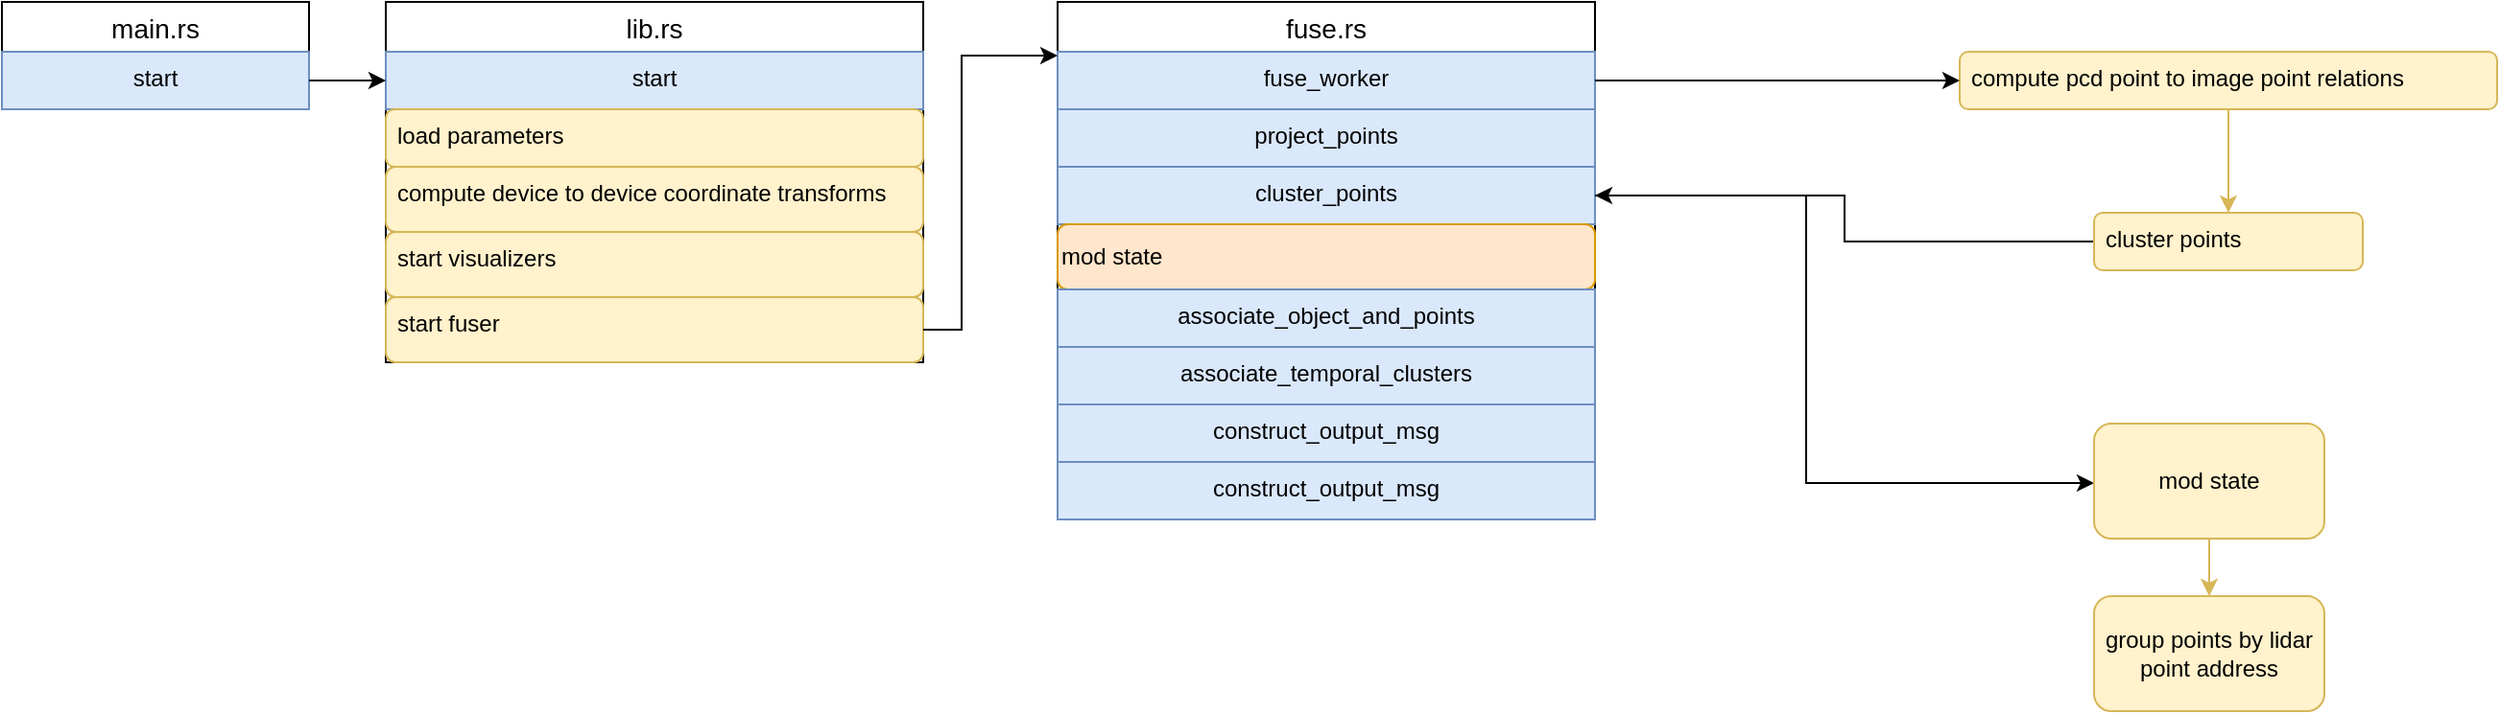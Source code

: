 <mxfile version="15.1.2" type="github">
  <diagram id="PON6CkjpmatlW48zQgnX" name="Page-1">
    <mxGraphModel dx="920" dy="513" grid="1" gridSize="10" guides="1" tooltips="1" connect="1" arrows="1" fold="1" page="1" pageScale="1" pageWidth="827" pageHeight="1169" math="0" shadow="0">
      <root>
        <mxCell id="0" />
        <mxCell id="1" parent="0" />
        <mxCell id="Oml-ETRZI0FwquPFOEFe-1" value="main.rs" style="swimlane;fontStyle=0;childLayout=stackLayout;horizontal=1;startSize=26;horizontalStack=0;resizeParent=1;resizeParentMax=0;resizeLast=0;collapsible=1;marginBottom=0;align=center;fontSize=14;" vertex="1" parent="1">
          <mxGeometry x="20" y="80" width="160" height="56" as="geometry" />
        </mxCell>
        <mxCell id="Oml-ETRZI0FwquPFOEFe-4" value="start&#xa;" style="text;strokeColor=#6c8ebf;fillColor=#dae8fc;spacingLeft=4;spacingRight=4;overflow=hidden;rotatable=0;points=[[0,0.5],[1,0.5]];portConstraint=eastwest;fontSize=12;align=center;" vertex="1" parent="Oml-ETRZI0FwquPFOEFe-1">
          <mxGeometry y="26" width="160" height="30" as="geometry" />
        </mxCell>
        <mxCell id="Oml-ETRZI0FwquPFOEFe-5" value="lib.rs" style="swimlane;fontStyle=0;childLayout=stackLayout;horizontal=1;startSize=26;horizontalStack=0;resizeParent=1;resizeParentMax=0;resizeLast=0;collapsible=1;marginBottom=0;align=center;fontSize=14;" vertex="1" parent="1">
          <mxGeometry x="220" y="80" width="280" height="188" as="geometry" />
        </mxCell>
        <mxCell id="Oml-ETRZI0FwquPFOEFe-6" value="start&#xa;" style="text;strokeColor=#6c8ebf;fillColor=#dae8fc;spacingLeft=4;spacingRight=4;overflow=hidden;rotatable=0;points=[[0,0.5],[1,0.5]];portConstraint=eastwest;fontSize=12;align=center;" vertex="1" parent="Oml-ETRZI0FwquPFOEFe-5">
          <mxGeometry y="26" width="280" height="30" as="geometry" />
        </mxCell>
        <mxCell id="Oml-ETRZI0FwquPFOEFe-7" value="load parameters" style="text;strokeColor=#d6b656;fillColor=#fff2cc;spacingLeft=4;spacingRight=4;overflow=hidden;rotatable=0;points=[[0,0.5],[1,0.5]];portConstraint=eastwest;fontSize=12;rounded=1;" vertex="1" parent="Oml-ETRZI0FwquPFOEFe-5">
          <mxGeometry y="56" width="280" height="30" as="geometry" />
        </mxCell>
        <mxCell id="Oml-ETRZI0FwquPFOEFe-8" value="compute device to device coordinate transforms" style="text;strokeColor=#d6b656;fillColor=#fff2cc;spacingLeft=4;spacingRight=4;overflow=hidden;rotatable=0;points=[[0,0.5],[1,0.5]];portConstraint=eastwest;fontSize=12;rounded=1;" vertex="1" parent="Oml-ETRZI0FwquPFOEFe-5">
          <mxGeometry y="86" width="280" height="34" as="geometry" />
        </mxCell>
        <mxCell id="Oml-ETRZI0FwquPFOEFe-10" value="start visualizers" style="text;strokeColor=#d6b656;fillColor=#fff2cc;spacingLeft=4;spacingRight=4;overflow=hidden;rotatable=0;points=[[0,0.5],[1,0.5]];portConstraint=eastwest;fontSize=12;rounded=1;" vertex="1" parent="Oml-ETRZI0FwquPFOEFe-5">
          <mxGeometry y="120" width="280" height="34" as="geometry" />
        </mxCell>
        <mxCell id="Oml-ETRZI0FwquPFOEFe-11" value="start fuser" style="text;strokeColor=#d6b656;fillColor=#fff2cc;spacingLeft=4;spacingRight=4;overflow=hidden;rotatable=0;points=[[0,0.5],[1,0.5]];portConstraint=eastwest;fontSize=12;rounded=1;" vertex="1" parent="Oml-ETRZI0FwquPFOEFe-5">
          <mxGeometry y="154" width="280" height="34" as="geometry" />
        </mxCell>
        <mxCell id="Oml-ETRZI0FwquPFOEFe-12" style="edgeStyle=orthogonalEdgeStyle;rounded=0;orthogonalLoop=1;jettySize=auto;html=1;entryX=0;entryY=0.5;entryDx=0;entryDy=0;" edge="1" parent="1" source="Oml-ETRZI0FwquPFOEFe-4" target="Oml-ETRZI0FwquPFOEFe-6">
          <mxGeometry relative="1" as="geometry" />
        </mxCell>
        <mxCell id="Oml-ETRZI0FwquPFOEFe-13" value="fuse.rs" style="swimlane;fontStyle=0;childLayout=stackLayout;horizontal=1;startSize=26;horizontalStack=0;resizeParent=1;resizeParentMax=0;resizeLast=0;collapsible=1;marginBottom=0;align=center;fontSize=14;" vertex="1" parent="1">
          <mxGeometry x="570" y="80" width="280" height="270" as="geometry" />
        </mxCell>
        <mxCell id="Oml-ETRZI0FwquPFOEFe-14" value="fuse_worker" style="text;strokeColor=#6c8ebf;fillColor=#dae8fc;spacingLeft=4;spacingRight=4;overflow=hidden;rotatable=0;points=[[0,0.5],[1,0.5]];portConstraint=eastwest;fontSize=12;align=center;" vertex="1" parent="Oml-ETRZI0FwquPFOEFe-13">
          <mxGeometry y="26" width="280" height="30" as="geometry" />
        </mxCell>
        <mxCell id="Oml-ETRZI0FwquPFOEFe-21" value="project_points" style="text;strokeColor=#6c8ebf;fillColor=#dae8fc;spacingLeft=4;spacingRight=4;overflow=hidden;rotatable=0;points=[[0,0.5],[1,0.5]];portConstraint=eastwest;fontSize=12;align=center;" vertex="1" parent="Oml-ETRZI0FwquPFOEFe-13">
          <mxGeometry y="56" width="280" height="30" as="geometry" />
        </mxCell>
        <mxCell id="Oml-ETRZI0FwquPFOEFe-22" value="cluster_points" style="text;strokeColor=#6c8ebf;fillColor=#dae8fc;spacingLeft=4;spacingRight=4;overflow=hidden;rotatable=0;points=[[0,0.5],[1,0.5]];portConstraint=eastwest;fontSize=12;align=center;" vertex="1" parent="Oml-ETRZI0FwquPFOEFe-13">
          <mxGeometry y="86" width="280" height="30" as="geometry" />
        </mxCell>
        <mxCell id="Oml-ETRZI0FwquPFOEFe-41" value="&lt;span style=&quot;&quot;&gt;mod state&lt;/span&gt;" style="rounded=1;whiteSpace=wrap;html=1;fillColor=#ffe6cc;strokeColor=#d79b00;align=left;" vertex="1" parent="Oml-ETRZI0FwquPFOEFe-13">
          <mxGeometry y="116" width="280" height="34" as="geometry" />
        </mxCell>
        <mxCell id="Oml-ETRZI0FwquPFOEFe-23" value="associate_object_and_points" style="text;strokeColor=#6c8ebf;fillColor=#dae8fc;spacingLeft=4;spacingRight=4;overflow=hidden;rotatable=0;points=[[0,0.5],[1,0.5]];portConstraint=eastwest;fontSize=12;align=center;" vertex="1" parent="Oml-ETRZI0FwquPFOEFe-13">
          <mxGeometry y="150" width="280" height="30" as="geometry" />
        </mxCell>
        <mxCell id="Oml-ETRZI0FwquPFOEFe-24" value="associate_temporal_clusters" style="text;strokeColor=#6c8ebf;fillColor=#dae8fc;spacingLeft=4;spacingRight=4;overflow=hidden;rotatable=0;points=[[0,0.5],[1,0.5]];portConstraint=eastwest;fontSize=12;align=center;" vertex="1" parent="Oml-ETRZI0FwquPFOEFe-13">
          <mxGeometry y="180" width="280" height="30" as="geometry" />
        </mxCell>
        <mxCell id="Oml-ETRZI0FwquPFOEFe-25" value="construct_output_msg" style="text;strokeColor=#6c8ebf;fillColor=#dae8fc;spacingLeft=4;spacingRight=4;overflow=hidden;rotatable=0;points=[[0,0.5],[1,0.5]];portConstraint=eastwest;fontSize=12;align=center;" vertex="1" parent="Oml-ETRZI0FwquPFOEFe-13">
          <mxGeometry y="210" width="280" height="30" as="geometry" />
        </mxCell>
        <mxCell id="Oml-ETRZI0FwquPFOEFe-26" value="construct_output_msg" style="text;strokeColor=#6c8ebf;fillColor=#dae8fc;spacingLeft=4;spacingRight=4;overflow=hidden;rotatable=0;points=[[0,0.5],[1,0.5]];portConstraint=eastwest;fontSize=12;align=center;" vertex="1" parent="Oml-ETRZI0FwquPFOEFe-13">
          <mxGeometry y="240" width="280" height="30" as="geometry" />
        </mxCell>
        <mxCell id="Oml-ETRZI0FwquPFOEFe-19" style="edgeStyle=orthogonalEdgeStyle;rounded=0;orthogonalLoop=1;jettySize=auto;html=1;" edge="1" parent="1" source="Oml-ETRZI0FwquPFOEFe-11" target="Oml-ETRZI0FwquPFOEFe-13">
          <mxGeometry relative="1" as="geometry">
            <Array as="points">
              <mxPoint x="520" y="251" />
              <mxPoint x="520" y="108" />
            </Array>
          </mxGeometry>
        </mxCell>
        <mxCell id="Oml-ETRZI0FwquPFOEFe-30" style="edgeStyle=orthogonalEdgeStyle;rounded=0;orthogonalLoop=1;jettySize=auto;html=1;entryX=0.5;entryY=0;entryDx=0;entryDy=0;entryPerimeter=0;exitX=0.5;exitY=0.967;exitDx=0;exitDy=0;exitPerimeter=0;fillColor=#fff2cc;strokeColor=#d6b656;" edge="1" parent="1" source="Oml-ETRZI0FwquPFOEFe-27" target="Oml-ETRZI0FwquPFOEFe-29">
          <mxGeometry relative="1" as="geometry" />
        </mxCell>
        <mxCell id="Oml-ETRZI0FwquPFOEFe-27" value="compute pcd point to image point relations" style="text;strokeColor=#d6b656;fillColor=#fff2cc;spacingLeft=4;spacingRight=4;overflow=hidden;rotatable=0;points=[[0,0.5],[1,0.5]];portConstraint=eastwest;fontSize=12;rounded=1;" vertex="1" parent="1">
          <mxGeometry x="1040" y="106" width="280" height="30" as="geometry" />
        </mxCell>
        <mxCell id="Oml-ETRZI0FwquPFOEFe-28" style="edgeStyle=orthogonalEdgeStyle;rounded=0;orthogonalLoop=1;jettySize=auto;html=1;" edge="1" parent="1" source="Oml-ETRZI0FwquPFOEFe-14" target="Oml-ETRZI0FwquPFOEFe-27">
          <mxGeometry relative="1" as="geometry">
            <Array as="points">
              <mxPoint x="1040" y="121" />
            </Array>
          </mxGeometry>
        </mxCell>
        <mxCell id="Oml-ETRZI0FwquPFOEFe-32" style="edgeStyle=orthogonalEdgeStyle;rounded=0;orthogonalLoop=1;jettySize=auto;html=1;entryX=1;entryY=0.5;entryDx=0;entryDy=0;" edge="1" parent="1" source="Oml-ETRZI0FwquPFOEFe-29" target="Oml-ETRZI0FwquPFOEFe-22">
          <mxGeometry relative="1" as="geometry" />
        </mxCell>
        <mxCell id="Oml-ETRZI0FwquPFOEFe-29" value="cluster points" style="text;strokeColor=#d6b656;fillColor=#fff2cc;spacingLeft=4;spacingRight=4;overflow=hidden;rotatable=0;points=[[0,0.5],[1,0.5]];portConstraint=eastwest;fontSize=12;rounded=1;" vertex="1" parent="1">
          <mxGeometry x="1110" y="190" width="140" height="30" as="geometry" />
        </mxCell>
        <mxCell id="Oml-ETRZI0FwquPFOEFe-33" style="edgeStyle=orthogonalEdgeStyle;rounded=0;orthogonalLoop=1;jettySize=auto;html=1;" edge="1" parent="1" source="Oml-ETRZI0FwquPFOEFe-22" target="Oml-ETRZI0FwquPFOEFe-37">
          <mxGeometry relative="1" as="geometry">
            <mxPoint x="1120.0" y="331" as="targetPoint" />
            <Array as="points">
              <mxPoint x="960" y="181" />
              <mxPoint x="960" y="331" />
            </Array>
          </mxGeometry>
        </mxCell>
        <mxCell id="Oml-ETRZI0FwquPFOEFe-40" value="" style="edgeStyle=orthogonalEdgeStyle;rounded=0;orthogonalLoop=1;jettySize=auto;html=1;fillColor=#fff2cc;strokeColor=#d6b656;" edge="1" parent="1" source="Oml-ETRZI0FwquPFOEFe-37" target="Oml-ETRZI0FwquPFOEFe-39">
          <mxGeometry relative="1" as="geometry" />
        </mxCell>
        <mxCell id="Oml-ETRZI0FwquPFOEFe-37" value="&lt;span style=&quot;text-align: left&quot;&gt;mod state&lt;/span&gt;" style="rounded=1;whiteSpace=wrap;html=1;fillColor=#fff2cc;strokeColor=#d6b656;" vertex="1" parent="1">
          <mxGeometry x="1110" y="300" width="120" height="60" as="geometry" />
        </mxCell>
        <mxCell id="Oml-ETRZI0FwquPFOEFe-39" value="group points by lidar point address" style="whiteSpace=wrap;html=1;rounded=1;strokeColor=#d6b656;fillColor=#fff2cc;" vertex="1" parent="1">
          <mxGeometry x="1110" y="390" width="120" height="60" as="geometry" />
        </mxCell>
      </root>
    </mxGraphModel>
  </diagram>
</mxfile>
